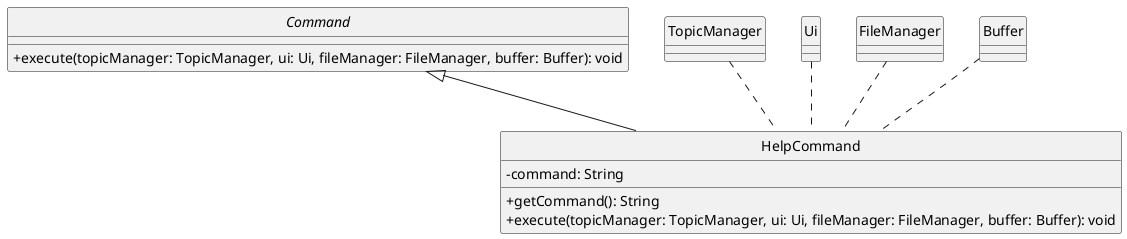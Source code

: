 @startuml
skinparam classAttributeIconSize 0
hide circle

abstract class Command {
    +execute(topicManager: TopicManager, ui: Ui, fileManager: FileManager, buffer: Buffer): void
}

class HelpCommand {
    -command: String
    +getCommand(): String
    +execute(topicManager: TopicManager, ui: Ui, fileManager: FileManager, buffer: Buffer): void
}

class TopicManager {
}

class Ui {
}

class FileManager {
}

class Buffer {
}

Command <|-- HelpCommand


TopicManager .. HelpCommand
Ui .. HelpCommand
FileManager .. HelpCommand
Buffer .. HelpCommand
@enduml



@enduml